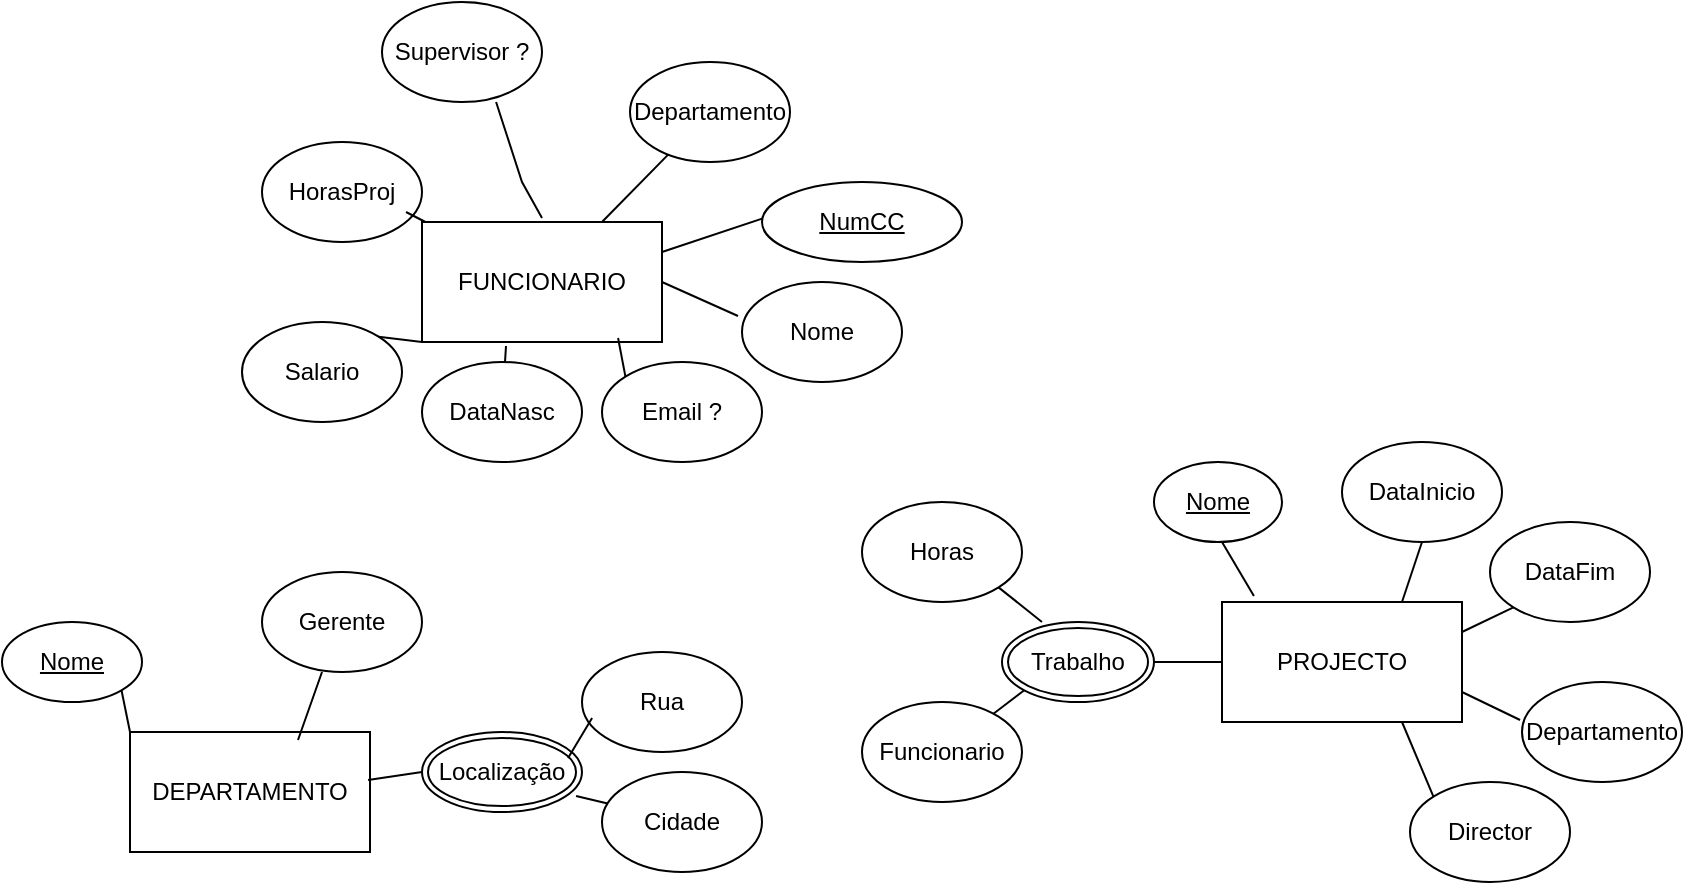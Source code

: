 <mxfile version="28.2.3">
  <diagram name="Página-1" id="eLgbo8yA9Sdz26upUzBx">
    <mxGraphModel dx="1186" dy="755" grid="1" gridSize="10" guides="1" tooltips="1" connect="1" arrows="1" fold="1" page="1" pageScale="1" pageWidth="827" pageHeight="1169" background="none" math="0" shadow="0">
      <root>
        <mxCell id="0" />
        <mxCell id="1" parent="0" />
        <mxCell id="HaZMbfx3c9rFb4fbOA_z-1" value="FUNCIONARIO" style="rounded=0;whiteSpace=wrap;html=1;" vertex="1" parent="1">
          <mxGeometry x="220" y="155" width="120" height="60" as="geometry" />
        </mxCell>
        <mxCell id="HaZMbfx3c9rFb4fbOA_z-2" value="DEPARTAMENTO" style="rounded=0;whiteSpace=wrap;html=1;" vertex="1" parent="1">
          <mxGeometry x="74" y="410" width="120" height="60" as="geometry" />
        </mxCell>
        <mxCell id="HaZMbfx3c9rFb4fbOA_z-3" value="PROJECTO" style="rounded=0;whiteSpace=wrap;html=1;" vertex="1" parent="1">
          <mxGeometry x="620" y="345" width="120" height="60" as="geometry" />
        </mxCell>
        <mxCell id="HaZMbfx3c9rFb4fbOA_z-6" value="Nome" style="ellipse;whiteSpace=wrap;html=1;" vertex="1" parent="1">
          <mxGeometry x="380" y="185" width="80" height="50" as="geometry" />
        </mxCell>
        <mxCell id="HaZMbfx3c9rFb4fbOA_z-7" value="Email ?" style="ellipse;whiteSpace=wrap;html=1;" vertex="1" parent="1">
          <mxGeometry x="310" y="225" width="80" height="50" as="geometry" />
        </mxCell>
        <mxCell id="HaZMbfx3c9rFb4fbOA_z-8" value="DataNasc" style="ellipse;whiteSpace=wrap;html=1;" vertex="1" parent="1">
          <mxGeometry x="220" y="225" width="80" height="50" as="geometry" />
        </mxCell>
        <mxCell id="HaZMbfx3c9rFb4fbOA_z-9" value="Salario" style="ellipse;whiteSpace=wrap;html=1;" vertex="1" parent="1">
          <mxGeometry x="130" y="205" width="80" height="50" as="geometry" />
        </mxCell>
        <mxCell id="HaZMbfx3c9rFb4fbOA_z-10" value="HorasProj" style="ellipse;whiteSpace=wrap;html=1;" vertex="1" parent="1">
          <mxGeometry x="140" y="115" width="80" height="50" as="geometry" />
        </mxCell>
        <mxCell id="HaZMbfx3c9rFb4fbOA_z-11" value="Departamento" style="ellipse;whiteSpace=wrap;html=1;" vertex="1" parent="1">
          <mxGeometry x="324" y="75" width="80" height="50" as="geometry" />
        </mxCell>
        <mxCell id="HaZMbfx3c9rFb4fbOA_z-12" value="Supervisor ?" style="ellipse;whiteSpace=wrap;html=1;" vertex="1" parent="1">
          <mxGeometry x="200" y="45" width="80" height="50" as="geometry" />
        </mxCell>
        <mxCell id="HaZMbfx3c9rFb4fbOA_z-13" value="" style="endArrow=none;html=1;rounded=0;entryX=0.713;entryY=1;entryDx=0;entryDy=0;entryPerimeter=0;" edge="1" parent="1" target="HaZMbfx3c9rFb4fbOA_z-12">
          <mxGeometry width="50" height="50" relative="1" as="geometry">
            <mxPoint x="280" y="153" as="sourcePoint" />
            <mxPoint x="390" y="225" as="targetPoint" />
            <Array as="points">
              <mxPoint x="270" y="135" />
            </Array>
          </mxGeometry>
        </mxCell>
        <mxCell id="HaZMbfx3c9rFb4fbOA_z-14" value="" style="endArrow=none;html=1;rounded=0;entryX=0.75;entryY=0;entryDx=0;entryDy=0;" edge="1" parent="1" source="HaZMbfx3c9rFb4fbOA_z-11" target="HaZMbfx3c9rFb4fbOA_z-1">
          <mxGeometry width="50" height="50" relative="1" as="geometry">
            <mxPoint x="120" y="185" as="sourcePoint" />
            <mxPoint x="170" y="135" as="targetPoint" />
          </mxGeometry>
        </mxCell>
        <mxCell id="HaZMbfx3c9rFb4fbOA_z-15" value="" style="endArrow=none;html=1;rounded=0;entryX=0.9;entryY=0.7;entryDx=0;entryDy=0;entryPerimeter=0;" edge="1" parent="1" source="HaZMbfx3c9rFb4fbOA_z-1" target="HaZMbfx3c9rFb4fbOA_z-10">
          <mxGeometry width="50" height="50" relative="1" as="geometry">
            <mxPoint x="260" y="145" as="sourcePoint" />
            <mxPoint x="310" y="95" as="targetPoint" />
          </mxGeometry>
        </mxCell>
        <mxCell id="HaZMbfx3c9rFb4fbOA_z-16" value="" style="endArrow=none;html=1;rounded=0;entryX=0;entryY=1;entryDx=0;entryDy=0;exitX=1;exitY=0;exitDx=0;exitDy=0;" edge="1" parent="1" source="HaZMbfx3c9rFb4fbOA_z-9" target="HaZMbfx3c9rFb4fbOA_z-1">
          <mxGeometry width="50" height="50" relative="1" as="geometry">
            <mxPoint x="90" y="315" as="sourcePoint" />
            <mxPoint x="140" y="265" as="targetPoint" />
          </mxGeometry>
        </mxCell>
        <mxCell id="HaZMbfx3c9rFb4fbOA_z-17" value="" style="endArrow=none;html=1;rounded=0;entryX=0.35;entryY=1.033;entryDx=0;entryDy=0;entryPerimeter=0;" edge="1" parent="1" source="HaZMbfx3c9rFb4fbOA_z-8" target="HaZMbfx3c9rFb4fbOA_z-1">
          <mxGeometry width="50" height="50" relative="1" as="geometry">
            <mxPoint x="230" y="395" as="sourcePoint" />
            <mxPoint x="280" y="345" as="targetPoint" />
          </mxGeometry>
        </mxCell>
        <mxCell id="HaZMbfx3c9rFb4fbOA_z-18" value="" style="endArrow=none;html=1;rounded=0;entryX=0.817;entryY=0.967;entryDx=0;entryDy=0;entryPerimeter=0;exitX=0;exitY=0;exitDx=0;exitDy=0;" edge="1" parent="1" source="HaZMbfx3c9rFb4fbOA_z-7" target="HaZMbfx3c9rFb4fbOA_z-1">
          <mxGeometry width="50" height="50" relative="1" as="geometry">
            <mxPoint x="420" y="405" as="sourcePoint" />
            <mxPoint x="470" y="355" as="targetPoint" />
          </mxGeometry>
        </mxCell>
        <mxCell id="HaZMbfx3c9rFb4fbOA_z-19" value="" style="endArrow=none;html=1;rounded=0;entryX=1;entryY=0.5;entryDx=0;entryDy=0;exitX=-0.025;exitY=0.34;exitDx=0;exitDy=0;exitPerimeter=0;" edge="1" parent="1" source="HaZMbfx3c9rFb4fbOA_z-6" target="HaZMbfx3c9rFb4fbOA_z-1">
          <mxGeometry width="50" height="50" relative="1" as="geometry">
            <mxPoint x="330" y="345" as="sourcePoint" />
            <mxPoint x="380" y="295" as="targetPoint" />
          </mxGeometry>
        </mxCell>
        <mxCell id="HaZMbfx3c9rFb4fbOA_z-20" value="" style="endArrow=none;html=1;rounded=0;entryX=1;entryY=0.25;entryDx=0;entryDy=0;exitX=0;exitY=0.5;exitDx=0;exitDy=0;" edge="1" parent="1" target="HaZMbfx3c9rFb4fbOA_z-1">
          <mxGeometry width="50" height="50" relative="1" as="geometry">
            <mxPoint x="400" y="150" as="sourcePoint" />
            <mxPoint x="360" y="315" as="targetPoint" />
          </mxGeometry>
        </mxCell>
        <mxCell id="HaZMbfx3c9rFb4fbOA_z-24" value="Rua" style="ellipse;whiteSpace=wrap;html=1;" vertex="1" parent="1">
          <mxGeometry x="300" y="370" width="80" height="50" as="geometry" />
        </mxCell>
        <mxCell id="HaZMbfx3c9rFb4fbOA_z-25" value="DataInicio" style="ellipse;whiteSpace=wrap;html=1;" vertex="1" parent="1">
          <mxGeometry x="680" y="265" width="80" height="50" as="geometry" />
        </mxCell>
        <mxCell id="HaZMbfx3c9rFb4fbOA_z-29" value="Nome" style="ellipse;whiteSpace=wrap;html=1;align=center;fontStyle=4;" vertex="1" parent="1">
          <mxGeometry x="10" y="355" width="70" height="40" as="geometry" />
        </mxCell>
        <mxCell id="HaZMbfx3c9rFb4fbOA_z-30" value="NumCC" style="ellipse;whiteSpace=wrap;html=1;align=center;fontStyle=4;" vertex="1" parent="1">
          <mxGeometry x="390" y="135" width="100" height="40" as="geometry" />
        </mxCell>
        <mxCell id="HaZMbfx3c9rFb4fbOA_z-32" value="Localização" style="ellipse;shape=doubleEllipse;margin=3;whiteSpace=wrap;html=1;align=center;" vertex="1" parent="1">
          <mxGeometry x="220" y="410" width="80" height="40" as="geometry" />
        </mxCell>
        <mxCell id="HaZMbfx3c9rFb4fbOA_z-33" value="Cidade" style="ellipse;whiteSpace=wrap;html=1;" vertex="1" parent="1">
          <mxGeometry x="310" y="430" width="80" height="50" as="geometry" />
        </mxCell>
        <mxCell id="HaZMbfx3c9rFb4fbOA_z-34" value="Gerente" style="ellipse;whiteSpace=wrap;html=1;" vertex="1" parent="1">
          <mxGeometry x="140" y="330" width="80" height="50" as="geometry" />
        </mxCell>
        <mxCell id="HaZMbfx3c9rFb4fbOA_z-35" value="" style="endArrow=none;html=1;rounded=0;entryX=1;entryY=1;entryDx=0;entryDy=0;exitX=0;exitY=0;exitDx=0;exitDy=0;" edge="1" parent="1" source="HaZMbfx3c9rFb4fbOA_z-2" target="HaZMbfx3c9rFb4fbOA_z-29">
          <mxGeometry width="50" height="50" relative="1" as="geometry">
            <mxPoint x="50" y="460" as="sourcePoint" />
            <mxPoint x="100" y="410" as="targetPoint" />
          </mxGeometry>
        </mxCell>
        <mxCell id="HaZMbfx3c9rFb4fbOA_z-36" value="" style="endArrow=none;html=1;rounded=0;exitX=0.7;exitY=0.067;exitDx=0;exitDy=0;exitPerimeter=0;" edge="1" parent="1" source="HaZMbfx3c9rFb4fbOA_z-2">
          <mxGeometry width="50" height="50" relative="1" as="geometry">
            <mxPoint x="120" y="430" as="sourcePoint" />
            <mxPoint x="170" y="380" as="targetPoint" />
          </mxGeometry>
        </mxCell>
        <mxCell id="HaZMbfx3c9rFb4fbOA_z-37" value="" style="endArrow=none;html=1;rounded=0;entryX=0;entryY=0.5;entryDx=0;entryDy=0;exitX=0.992;exitY=0.4;exitDx=0;exitDy=0;exitPerimeter=0;" edge="1" parent="1" source="HaZMbfx3c9rFb4fbOA_z-2" target="HaZMbfx3c9rFb4fbOA_z-32">
          <mxGeometry width="50" height="50" relative="1" as="geometry">
            <mxPoint x="200" y="530" as="sourcePoint" />
            <mxPoint x="250" y="480" as="targetPoint" />
          </mxGeometry>
        </mxCell>
        <mxCell id="HaZMbfx3c9rFb4fbOA_z-38" value="" style="endArrow=none;html=1;rounded=0;entryX=0.063;entryY=0.66;entryDx=0;entryDy=0;entryPerimeter=0;exitX=0.913;exitY=0.325;exitDx=0;exitDy=0;exitPerimeter=0;" edge="1" parent="1" source="HaZMbfx3c9rFb4fbOA_z-32" target="HaZMbfx3c9rFb4fbOA_z-24">
          <mxGeometry width="50" height="50" relative="1" as="geometry">
            <mxPoint x="230" y="560" as="sourcePoint" />
            <mxPoint x="280" y="510" as="targetPoint" />
          </mxGeometry>
        </mxCell>
        <mxCell id="HaZMbfx3c9rFb4fbOA_z-39" value="" style="endArrow=none;html=1;rounded=0;exitX=0.963;exitY=0.8;exitDx=0;exitDy=0;exitPerimeter=0;" edge="1" parent="1" source="HaZMbfx3c9rFb4fbOA_z-32" target="HaZMbfx3c9rFb4fbOA_z-33">
          <mxGeometry width="50" height="50" relative="1" as="geometry">
            <mxPoint x="250" y="510" as="sourcePoint" />
            <mxPoint x="300" y="460" as="targetPoint" />
          </mxGeometry>
        </mxCell>
        <mxCell id="HaZMbfx3c9rFb4fbOA_z-40" value="Nome" style="ellipse;whiteSpace=wrap;html=1;align=center;fontStyle=4;" vertex="1" parent="1">
          <mxGeometry x="586" y="275" width="64" height="40" as="geometry" />
        </mxCell>
        <mxCell id="HaZMbfx3c9rFb4fbOA_z-41" value="DataFim" style="ellipse;whiteSpace=wrap;html=1;" vertex="1" parent="1">
          <mxGeometry x="754" y="305" width="80" height="50" as="geometry" />
        </mxCell>
        <mxCell id="HaZMbfx3c9rFb4fbOA_z-42" value="Departamento" style="ellipse;whiteSpace=wrap;html=1;" vertex="1" parent="1">
          <mxGeometry x="770" y="385" width="80" height="50" as="geometry" />
        </mxCell>
        <mxCell id="HaZMbfx3c9rFb4fbOA_z-43" value="Director" style="ellipse;whiteSpace=wrap;html=1;" vertex="1" parent="1">
          <mxGeometry x="714" y="435" width="80" height="50" as="geometry" />
        </mxCell>
        <mxCell id="HaZMbfx3c9rFb4fbOA_z-44" value="Trabalho" style="ellipse;shape=doubleEllipse;margin=3;whiteSpace=wrap;html=1;align=center;" vertex="1" parent="1">
          <mxGeometry x="510" y="355" width="76" height="40" as="geometry" />
        </mxCell>
        <mxCell id="HaZMbfx3c9rFb4fbOA_z-45" value="Horas" style="ellipse;whiteSpace=wrap;html=1;" vertex="1" parent="1">
          <mxGeometry x="440" y="295" width="80" height="50" as="geometry" />
        </mxCell>
        <mxCell id="HaZMbfx3c9rFb4fbOA_z-46" value="Funcionario" style="ellipse;whiteSpace=wrap;html=1;" vertex="1" parent="1">
          <mxGeometry x="440" y="395" width="80" height="50" as="geometry" />
        </mxCell>
        <mxCell id="HaZMbfx3c9rFb4fbOA_z-47" value="" style="endArrow=none;html=1;rounded=0;entryX=1;entryY=1;entryDx=0;entryDy=0;exitX=0.263;exitY=0;exitDx=0;exitDy=0;exitPerimeter=0;" edge="1" parent="1" source="HaZMbfx3c9rFb4fbOA_z-44" target="HaZMbfx3c9rFb4fbOA_z-45">
          <mxGeometry width="50" height="50" relative="1" as="geometry">
            <mxPoint x="430" y="255" as="sourcePoint" />
            <mxPoint x="480" y="205" as="targetPoint" />
          </mxGeometry>
        </mxCell>
        <mxCell id="HaZMbfx3c9rFb4fbOA_z-48" value="" style="endArrow=none;html=1;rounded=0;entryX=0;entryY=1;entryDx=0;entryDy=0;" edge="1" parent="1" source="HaZMbfx3c9rFb4fbOA_z-46" target="HaZMbfx3c9rFb4fbOA_z-44">
          <mxGeometry width="50" height="50" relative="1" as="geometry">
            <mxPoint x="400" y="405" as="sourcePoint" />
            <mxPoint x="450" y="355" as="targetPoint" />
          </mxGeometry>
        </mxCell>
        <mxCell id="HaZMbfx3c9rFb4fbOA_z-49" value="" style="endArrow=none;html=1;rounded=0;entryX=0;entryY=0.5;entryDx=0;entryDy=0;exitX=1;exitY=0.5;exitDx=0;exitDy=0;" edge="1" parent="1" source="HaZMbfx3c9rFb4fbOA_z-44" target="HaZMbfx3c9rFb4fbOA_z-3">
          <mxGeometry width="50" height="50" relative="1" as="geometry">
            <mxPoint x="550" y="475" as="sourcePoint" />
            <mxPoint x="600" y="425" as="targetPoint" />
          </mxGeometry>
        </mxCell>
        <mxCell id="HaZMbfx3c9rFb4fbOA_z-50" value="" style="endArrow=none;html=1;rounded=0;entryX=0.133;entryY=-0.05;entryDx=0;entryDy=0;entryPerimeter=0;" edge="1" parent="1" target="HaZMbfx3c9rFb4fbOA_z-3">
          <mxGeometry width="50" height="50" relative="1" as="geometry">
            <mxPoint x="620" y="315" as="sourcePoint" />
            <mxPoint x="640" y="215" as="targetPoint" />
          </mxGeometry>
        </mxCell>
        <mxCell id="HaZMbfx3c9rFb4fbOA_z-51" value="" style="endArrow=none;html=1;rounded=0;entryX=0.5;entryY=1;entryDx=0;entryDy=0;exitX=0.75;exitY=0;exitDx=0;exitDy=0;" edge="1" parent="1" source="HaZMbfx3c9rFb4fbOA_z-3" target="HaZMbfx3c9rFb4fbOA_z-25">
          <mxGeometry width="50" height="50" relative="1" as="geometry">
            <mxPoint x="620" y="255" as="sourcePoint" />
            <mxPoint x="670" y="205" as="targetPoint" />
          </mxGeometry>
        </mxCell>
        <mxCell id="HaZMbfx3c9rFb4fbOA_z-53" value="" style="endArrow=none;html=1;rounded=0;entryX=0;entryY=1;entryDx=0;entryDy=0;exitX=1;exitY=0.25;exitDx=0;exitDy=0;" edge="1" parent="1" source="HaZMbfx3c9rFb4fbOA_z-3" target="HaZMbfx3c9rFb4fbOA_z-41">
          <mxGeometry width="50" height="50" relative="1" as="geometry">
            <mxPoint x="730" y="395" as="sourcePoint" />
            <mxPoint x="780" y="345" as="targetPoint" />
          </mxGeometry>
        </mxCell>
        <mxCell id="HaZMbfx3c9rFb4fbOA_z-54" value="" style="endArrow=none;html=1;rounded=0;entryX=0.75;entryY=1;entryDx=0;entryDy=0;exitX=0;exitY=0;exitDx=0;exitDy=0;" edge="1" parent="1" source="HaZMbfx3c9rFb4fbOA_z-43" target="HaZMbfx3c9rFb4fbOA_z-3">
          <mxGeometry width="50" height="50" relative="1" as="geometry">
            <mxPoint x="660" y="485" as="sourcePoint" />
            <mxPoint x="710" y="435" as="targetPoint" />
          </mxGeometry>
        </mxCell>
        <mxCell id="HaZMbfx3c9rFb4fbOA_z-55" value="" style="endArrow=none;html=1;rounded=0;entryX=1;entryY=0.75;entryDx=0;entryDy=0;exitX=-0.012;exitY=0.38;exitDx=0;exitDy=0;exitPerimeter=0;" edge="1" parent="1" source="HaZMbfx3c9rFb4fbOA_z-42" target="HaZMbfx3c9rFb4fbOA_z-3">
          <mxGeometry width="50" height="50" relative="1" as="geometry">
            <mxPoint x="700" y="455" as="sourcePoint" />
            <mxPoint x="750" y="405" as="targetPoint" />
          </mxGeometry>
        </mxCell>
      </root>
    </mxGraphModel>
  </diagram>
</mxfile>
